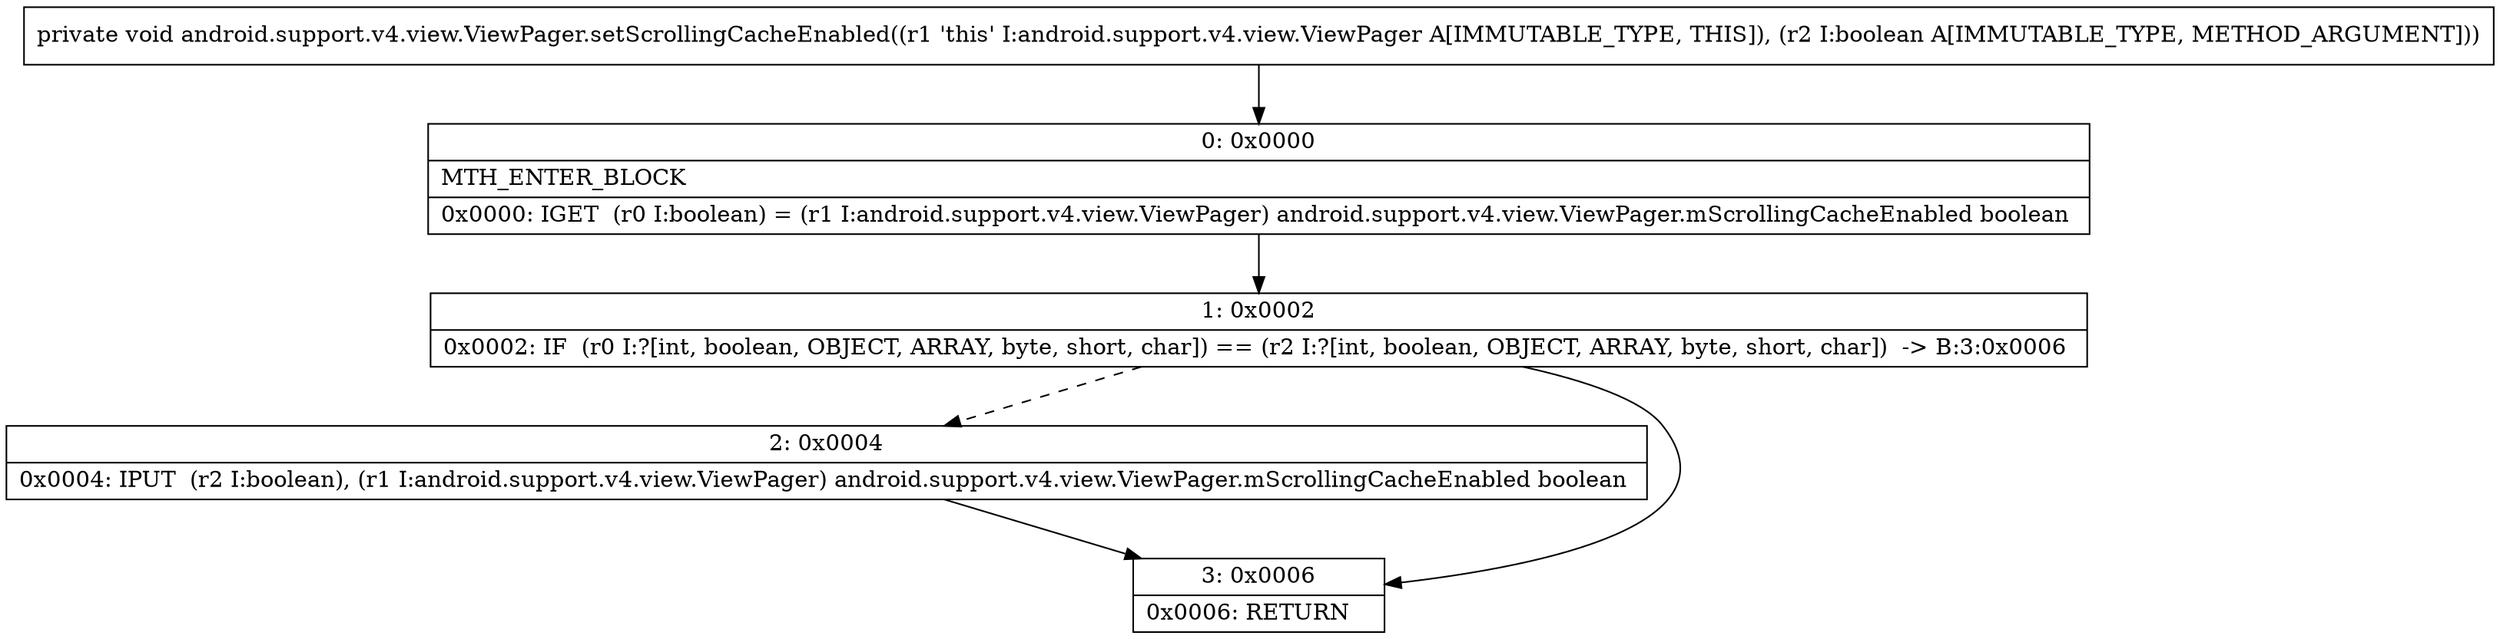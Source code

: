digraph "CFG forandroid.support.v4.view.ViewPager.setScrollingCacheEnabled(Z)V" {
Node_0 [shape=record,label="{0\:\ 0x0000|MTH_ENTER_BLOCK\l|0x0000: IGET  (r0 I:boolean) = (r1 I:android.support.v4.view.ViewPager) android.support.v4.view.ViewPager.mScrollingCacheEnabled boolean \l}"];
Node_1 [shape=record,label="{1\:\ 0x0002|0x0002: IF  (r0 I:?[int, boolean, OBJECT, ARRAY, byte, short, char]) == (r2 I:?[int, boolean, OBJECT, ARRAY, byte, short, char])  \-\> B:3:0x0006 \l}"];
Node_2 [shape=record,label="{2\:\ 0x0004|0x0004: IPUT  (r2 I:boolean), (r1 I:android.support.v4.view.ViewPager) android.support.v4.view.ViewPager.mScrollingCacheEnabled boolean \l}"];
Node_3 [shape=record,label="{3\:\ 0x0006|0x0006: RETURN   \l}"];
MethodNode[shape=record,label="{private void android.support.v4.view.ViewPager.setScrollingCacheEnabled((r1 'this' I:android.support.v4.view.ViewPager A[IMMUTABLE_TYPE, THIS]), (r2 I:boolean A[IMMUTABLE_TYPE, METHOD_ARGUMENT])) }"];
MethodNode -> Node_0;
Node_0 -> Node_1;
Node_1 -> Node_2[style=dashed];
Node_1 -> Node_3;
Node_2 -> Node_3;
}

